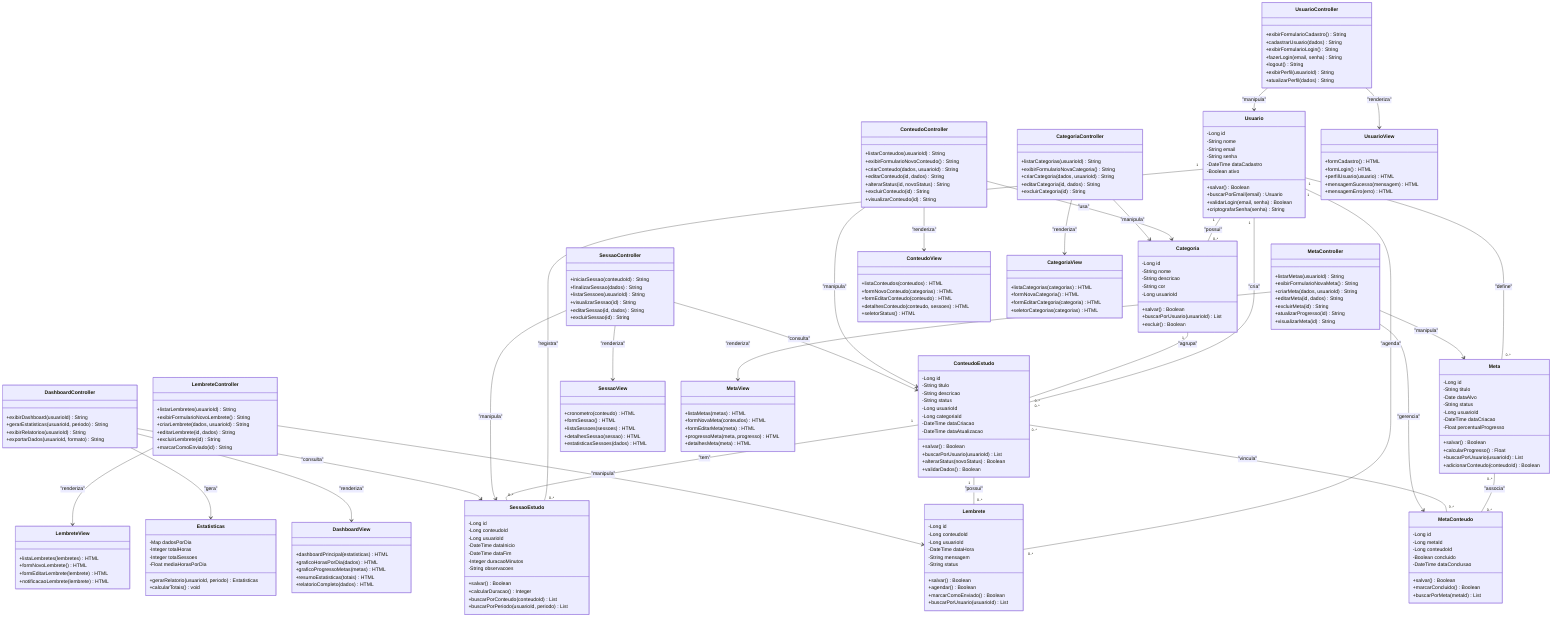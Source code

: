 classDiagram
    %% ====== ARQUITETURA MVC SIMPLIFICADA ======
    %% Model (Dados), View (Interface), Controller (Lógica)

    %% ====== MODELS (DADOS/ENTIDADES) ======

    class Usuario {
        -Long id
        -String nome
        -String email
        -String senha
        -DateTime dataCadastro
        -Boolean ativo
        +salvar() Boolean
        +buscarPorEmail(email) Usuario
        +validarLogin(email, senha) Boolean
        +criptografarSenha(senha) String
    }

    class ConteudoEstudo {
        -Long id
        -String titulo
        -String descricao
        -String status
        -Long usuarioId
        -Long categoriaId
        -DateTime dataCriacao
        -DateTime dataAtualizacao
        +salvar() Boolean
        +buscarPorUsuario(usuarioId) List
        +alterarStatus(novoStatus) Boolean
        +validarDados() Boolean
    }

    class SessaoEstudo {
        -Long id
        -Long conteudoId
        -Long usuarioId
        -DateTime dataInicio
        -DateTime dataFim
        -Integer duracaoMinutos
        -String observacoes
        +salvar() Boolean
        +calcularDuracao() Integer
        +buscarPorConteudo(conteudoId) List
        +buscarPorPeriodo(usuarioId, periodo) List
    }

    class Meta {
        -Long id
        -String titulo
        -Date dataAlvo
        -String status
        -Long usuarioId
        -DateTime dataCriacao
        -Float percentualProgresso
        +salvar() Boolean
        +calcularProgresso() Float
        +buscarPorUsuario(usuarioId) List
        +adicionarConteudo(conteudoId) Boolean
    }

    class Lembrete {
        -Long id
        -Long conteudoId
        -Long usuarioId
        -DateTime dataHora
        -String mensagem
        -String status
        +salvar() Boolean
        +agendar() Boolean
        +marcarComoEnviado() Boolean
        +buscarPorUsuario(usuarioId) List
    }

    class Categoria {
        -Long id
        -String nome
        -String descricao
        -String cor
        -Long usuarioId
        +salvar() Boolean
        +buscarPorUsuario(usuarioId) List
        +excluir() Boolean
    }

    class MetaConteudo {
        -Long id
        -Long metaId
        -Long conteudoId
        -Boolean concluido
        -DateTime dataConclusao
        +salvar() Boolean
        +marcarConcluido() Boolean
        +buscarPorMeta(metaId) List
    }

    class Estatisticas {
        -Map dadosPorDia
        -Integer totalHoras
        -Integer totalSessoes
        -Float mediaHorasPorDia
        +gerarRelatorio(usuarioId, periodo) Estatisticas
        +calcularTotais() void
    }

    %% ====== CONTROLLERS (LÓGICA DE CONTROLE) ======

    class UsuarioController {
        +exibirFormularioCadastro() String
        +cadastrarUsuario(dados) String
        +exibirFormularioLogin() String
        +fazerLogin(email, senha) String
        +logout() String
        +exibirPerfil(usuarioId) String
        +atualizarPerfil(dados) String
    }

    class ConteudoController {
        +listarConteudos(usuarioId) String
        +exibirFormularioNovoConteudo() String
        +criarConteudo(dados, usuarioId) String
        +editarConteudo(id, dados) String
        +alterarStatus(id, novoStatus) String
        +excluirConteudo(id) String
        +visualizarConteudo(id) String
    }

    class SessaoController {
        +iniciarSessao(conteudoId) String
        +finalizarSessao(dados) String
        +listarSessoes(usuarioId) String
        +visualizarSessao(id) String
        +editarSessao(id, dados) String
        +excluirSessao(id) String
    }

    class MetaController {
        +listarMetas(usuarioId) String
        +exibirFormularioNovaMeta() String
        +criarMeta(dados, usuarioId) String
        +editarMeta(id, dados) String
        +excluirMeta(id) String
        +atualizarProgresso(id) String
        +visualizarMeta(id) String
    }

    class LembreteController {
        +listarLembretes(usuarioId) String
        +exibirFormularioNovoLembrete() String
        +criarLembrete(dados, usuarioId) String
        +editarLembrete(id, dados) String
        +excluirLembrete(id) String
        +marcarComoEnviado(id) String
    }

    class CategoriaController {
        +listarCategorias(usuarioId) String
        +exibirFormularioNovaCategoria() String
        +criarCategoria(dados, usuarioId) String
        +editarCategoria(id, dados) String
        +excluirCategoria(id) String
    }

    class DashboardController {
        +exibirDashboard(usuarioId) String
        +gerarEstatisticas(usuarioId, periodo) String
        +exibirRelatorios(usuarioId) String
        +exportarDados(usuarioId, formato) String
    }

    %% ====== VIEWS (INTERFACES) ======

    class UsuarioView {
        +formCadastro() HTML
        +formLogin() HTML
        +perfilUsuario(usuario) HTML
        +mensagemSucesso(mensagem) HTML
        +mensagemErro(erro) HTML
    }

    class ConteudoView {
        +listaConteudos(conteudos) HTML
        +formNovoConteudo(categorias) HTML
        +formEditarConteudo(conteudo) HTML
        +detalhesConteudo(conteudo, sessoes) HTML
        +seletorStatus() HTML
    }

    class SessaoView {
        +cronometro(conteudo) HTML
        +formSessao() HTML
        +listaSessoes(sessoes) HTML
        +detalhesSessao(sessao) HTML
        +estatisticasSessoes(dados) HTML
    }

    class MetaView {
        +listaMetas(metas) HTML
        +formNovaMeta(conteudos) HTML
        +formEditarMeta(meta) HTML
        +progressoMeta(meta, progresso) HTML
        +detalhesMeta(meta) HTML
    }

    class LembreteView {
        +listaLembretes(lembretes) HTML
        +formNovoLembrete() HTML
        +formEditarLembrete(lembrete) HTML
        +notificacaoLembrete(lembrete) HTML
    }

    class CategoriaView {
        +listaCategorias(categorias) HTML
        +formNovaCategoria() HTML
        +formEditarCategoria(categoria) HTML
        +seletorCategorias(categorias) HTML
    }

    class DashboardView {
        +dashboardPrincipal(estatisticas) HTML
        +graficoHorasPorDia(dados) HTML
        +graficoProgressoMetas(metas) HTML
        +resumoEstatisticas(totais) HTML
        +relatorioCompleto(dados) HTML
    }

    %% ====== RELACIONAMENTOS ENTRE MODELS ======

    Usuario "1" -- "0..*" ConteudoEstudo : "cria"
    Usuario "1" -- "0..*" SessaoEstudo : "registra"
    Usuario "1" -- "0..*" Meta : "define"
    Usuario "1" -- "0..*" Categoria : "possui"
    Usuario "1" -- "0..*" Lembrete : "agenda"

    Categoria "1" -- "0..*" ConteudoEstudo : "agrupa"

    ConteudoEstudo "1" -- "0..*" SessaoEstudo : "tem"
    ConteudoEstudo "1" -- "0..*" Lembrete : "possui"

    Meta "0..*" -- "0..*" MetaConteudo : "associa"
    ConteudoEstudo "0..*" -- "0..*" MetaConteudo : "vincula"

    %% ====== DEPENDÊNCIAS MVC ======

    %% Controllers usam Models
    UsuarioController --> Usuario : "manipula"
    ConteudoController --> ConteudoEstudo : "manipula"
    ConteudoController --> Categoria : "usa"
    SessaoController --> SessaoEstudo : "manipula"
    SessaoController --> ConteudoEstudo : "consulta"
    MetaController --> Meta : "manipula"
    MetaController --> MetaConteudo : "gerencia"
    LembreteController --> Lembrete : "manipula"
    CategoriaController --> Categoria : "manipula"
    DashboardController --> Estatisticas : "gera"
    DashboardController --> SessaoEstudo : "consulta"

    %% Controllers usam Views
    UsuarioController --> UsuarioView : "renderiza"
    ConteudoController --> ConteudoView : "renderiza"
    SessaoController --> SessaoView : "renderiza"
    MetaController --> MetaView : "renderiza"
    LembreteController --> LembreteView : "renderiza"
    CategoriaController --> CategoriaView : "renderiza"
    DashboardController --> DashboardView : "renderiza"